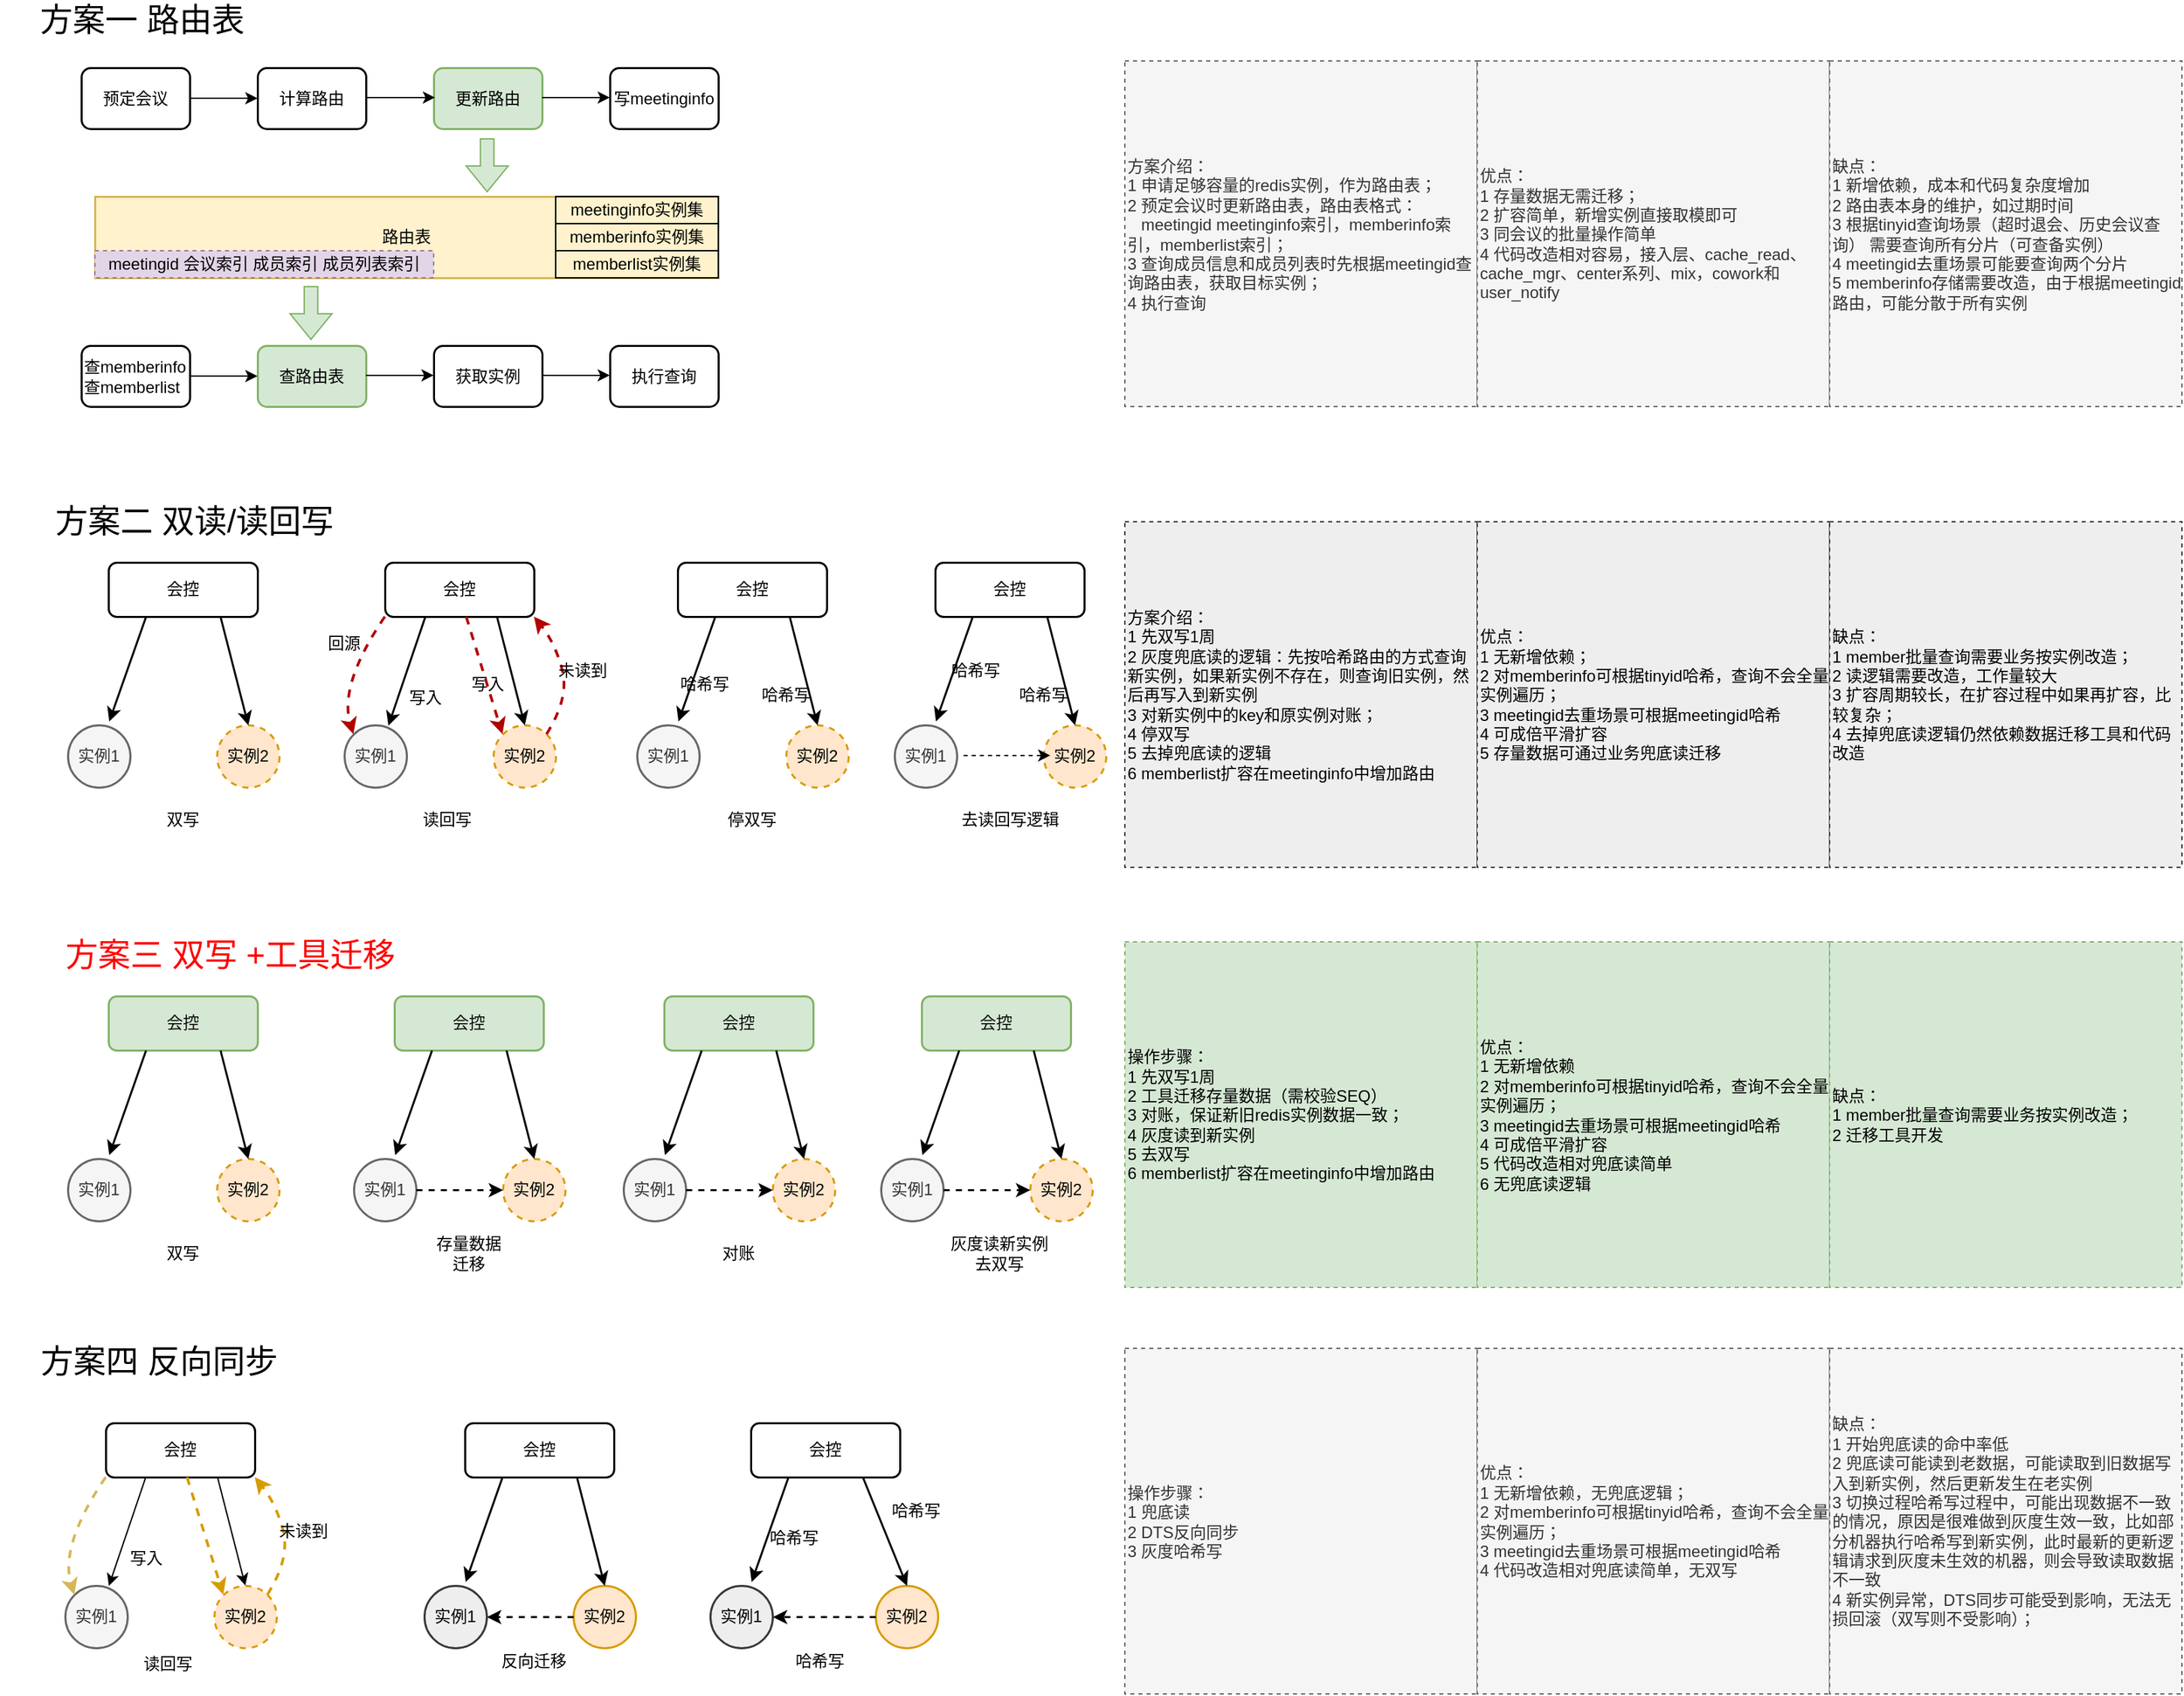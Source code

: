 <mxfile version="20.8.5" type="github">
  <diagram id="jsjYU_Txn0sp7lz1TC-h" name="第 1 页">
    <mxGraphModel dx="2901" dy="-45" grid="1" gridSize="10" guides="1" tooltips="1" connect="1" arrows="1" fold="1" page="1" pageScale="1" pageWidth="827" pageHeight="1169" math="0" shadow="0">
      <root>
        <mxCell id="0" />
        <mxCell id="1" parent="0" />
        <mxCell id="vXobIbghnCnA0R321q0s-129" value="" style="rounded=0;whiteSpace=wrap;html=1;fillColor=none;strokeColor=none;dashed=1;" vertex="1" parent="1">
          <mxGeometry x="-770" y="1265" width="120" height="60" as="geometry" />
        </mxCell>
        <mxCell id="vXobIbghnCnA0R321q0s-130" value="预定会议" style="rounded=1;whiteSpace=wrap;html=1;fillColor=none;strokeWidth=1.5;" vertex="1" parent="1">
          <mxGeometry x="-760" y="1265" width="80" height="45" as="geometry" />
        </mxCell>
        <mxCell id="vXobIbghnCnA0R321q0s-131" value="计算路由" style="rounded=1;whiteSpace=wrap;html=1;fillColor=none;strokeWidth=1.5;" vertex="1" parent="1">
          <mxGeometry x="-630" y="1265" width="80" height="45" as="geometry" />
        </mxCell>
        <mxCell id="vXobIbghnCnA0R321q0s-132" value="更新路由" style="rounded=1;whiteSpace=wrap;html=1;fillColor=#d5e8d4;strokeColor=#82b366;strokeWidth=1.5;" vertex="1" parent="1">
          <mxGeometry x="-500" y="1265" width="80" height="45" as="geometry" />
        </mxCell>
        <mxCell id="vXobIbghnCnA0R321q0s-133" value="写meetinginfo" style="rounded=1;whiteSpace=wrap;html=1;fillColor=none;strokeWidth=1.5;" vertex="1" parent="1">
          <mxGeometry x="-370" y="1265" width="80" height="45" as="geometry" />
        </mxCell>
        <mxCell id="vXobIbghnCnA0R321q0s-134" value="路由表" style="rounded=0;whiteSpace=wrap;html=1;fillColor=#fff2cc;strokeColor=#d6b656;strokeWidth=1.5;" vertex="1" parent="1">
          <mxGeometry x="-750" y="1360" width="460" height="60" as="geometry" />
        </mxCell>
        <mxCell id="vXobIbghnCnA0R321q0s-135" value="" style="shape=flexArrow;endArrow=classic;html=1;rounded=0;fillColor=#d5e8d4;strokeColor=#82b366;" edge="1" parent="1">
          <mxGeometry width="50" height="50" relative="1" as="geometry">
            <mxPoint x="-460.53" y="1317" as="sourcePoint" />
            <mxPoint x="-460.53" y="1357" as="targetPoint" />
          </mxGeometry>
        </mxCell>
        <mxCell id="vXobIbghnCnA0R321q0s-136" value="meetinginfo实例集" style="rounded=0;whiteSpace=wrap;html=1;fillColor=none;" vertex="1" parent="1">
          <mxGeometry x="-410" y="1360" width="120" height="20" as="geometry" />
        </mxCell>
        <mxCell id="vXobIbghnCnA0R321q0s-137" value="memberinfo实例集" style="rounded=0;whiteSpace=wrap;html=1;fillColor=none;" vertex="1" parent="1">
          <mxGeometry x="-410" y="1380" width="120" height="20" as="geometry" />
        </mxCell>
        <mxCell id="vXobIbghnCnA0R321q0s-138" value="memberlist实例集" style="rounded=0;whiteSpace=wrap;html=1;fillColor=none;" vertex="1" parent="1">
          <mxGeometry x="-410" y="1400" width="120" height="20" as="geometry" />
        </mxCell>
        <mxCell id="vXobIbghnCnA0R321q0s-139" value="查memberinfo查memberlist" style="rounded=1;whiteSpace=wrap;html=1;fillColor=none;align=left;strokeWidth=1.5;" vertex="1" parent="1">
          <mxGeometry x="-760" y="1470" width="80" height="45" as="geometry" />
        </mxCell>
        <mxCell id="vXobIbghnCnA0R321q0s-140" value="查路由表" style="rounded=1;whiteSpace=wrap;html=1;fillColor=#d5e8d4;strokeColor=#82b366;strokeWidth=1.5;" vertex="1" parent="1">
          <mxGeometry x="-630" y="1470" width="80" height="45" as="geometry" />
        </mxCell>
        <mxCell id="vXobIbghnCnA0R321q0s-141" value="" style="shape=flexArrow;endArrow=classic;html=1;rounded=0;fillColor=#d5e8d4;strokeColor=#82b366;" edge="1" parent="1">
          <mxGeometry width="50" height="50" relative="1" as="geometry">
            <mxPoint x="-590.53" y="1426" as="sourcePoint" />
            <mxPoint x="-590.53" y="1466" as="targetPoint" />
          </mxGeometry>
        </mxCell>
        <mxCell id="vXobIbghnCnA0R321q0s-142" value="meetingid 会议索引 成员索引 成员列表索引" style="rounded=0;whiteSpace=wrap;html=1;fillColor=#e1d5e7;strokeColor=#9673a6;dashed=1;" vertex="1" parent="1">
          <mxGeometry x="-750" y="1400" width="250" height="20" as="geometry" />
        </mxCell>
        <mxCell id="vXobIbghnCnA0R321q0s-143" value="" style="endArrow=classic;html=1;rounded=0;exitX=1;exitY=0.5;exitDx=0;exitDy=0;entryX=0;entryY=0.5;entryDx=0;entryDy=0;" edge="1" parent="1" source="vXobIbghnCnA0R321q0s-130" target="vXobIbghnCnA0R321q0s-131">
          <mxGeometry width="50" height="50" relative="1" as="geometry">
            <mxPoint x="-270" y="1540" as="sourcePoint" />
            <mxPoint x="-220" y="1490" as="targetPoint" />
          </mxGeometry>
        </mxCell>
        <mxCell id="vXobIbghnCnA0R321q0s-144" value="" style="endArrow=classic;html=1;rounded=0;exitX=1;exitY=0.5;exitDx=0;exitDy=0;entryX=0;entryY=0.5;entryDx=0;entryDy=0;" edge="1" parent="1">
          <mxGeometry width="50" height="50" relative="1" as="geometry">
            <mxPoint x="-549" y="1286.97" as="sourcePoint" />
            <mxPoint x="-499" y="1286.97" as="targetPoint" />
          </mxGeometry>
        </mxCell>
        <mxCell id="vXobIbghnCnA0R321q0s-145" value="" style="endArrow=classic;html=1;rounded=0;exitX=1;exitY=0.5;exitDx=0;exitDy=0;entryX=0;entryY=0.5;entryDx=0;entryDy=0;" edge="1" parent="1">
          <mxGeometry width="50" height="50" relative="1" as="geometry">
            <mxPoint x="-420" y="1286.97" as="sourcePoint" />
            <mxPoint x="-370" y="1286.97" as="targetPoint" />
          </mxGeometry>
        </mxCell>
        <mxCell id="vXobIbghnCnA0R321q0s-146" value="获取实例" style="rounded=1;whiteSpace=wrap;html=1;fillColor=none;strokeWidth=1.5;" vertex="1" parent="1">
          <mxGeometry x="-500" y="1470" width="80" height="45" as="geometry" />
        </mxCell>
        <mxCell id="vXobIbghnCnA0R321q0s-147" value="执行查询" style="rounded=1;whiteSpace=wrap;html=1;fillColor=none;strokeWidth=1.5;" vertex="1" parent="1">
          <mxGeometry x="-370" y="1470" width="80" height="45" as="geometry" />
        </mxCell>
        <mxCell id="vXobIbghnCnA0R321q0s-148" value="" style="endArrow=classic;html=1;rounded=0;exitX=1;exitY=0.5;exitDx=0;exitDy=0;entryX=0;entryY=0.5;entryDx=0;entryDy=0;" edge="1" parent="1" source="vXobIbghnCnA0R321q0s-139" target="vXobIbghnCnA0R321q0s-140">
          <mxGeometry width="50" height="50" relative="1" as="geometry">
            <mxPoint x="-270" y="1540" as="sourcePoint" />
            <mxPoint x="-220" y="1490" as="targetPoint" />
          </mxGeometry>
        </mxCell>
        <mxCell id="vXobIbghnCnA0R321q0s-149" value="" style="endArrow=classic;html=1;rounded=0;exitX=1;exitY=0.5;exitDx=0;exitDy=0;entryX=0;entryY=0.5;entryDx=0;entryDy=0;" edge="1" parent="1">
          <mxGeometry width="50" height="50" relative="1" as="geometry">
            <mxPoint x="-550" y="1491.97" as="sourcePoint" />
            <mxPoint x="-500" y="1491.97" as="targetPoint" />
          </mxGeometry>
        </mxCell>
        <mxCell id="vXobIbghnCnA0R321q0s-150" value="" style="endArrow=classic;html=1;rounded=0;exitX=1;exitY=0.5;exitDx=0;exitDy=0;entryX=0;entryY=0.5;entryDx=0;entryDy=0;" edge="1" parent="1">
          <mxGeometry width="50" height="50" relative="1" as="geometry">
            <mxPoint x="-420" y="1491.97" as="sourcePoint" />
            <mxPoint x="-370" y="1491.97" as="targetPoint" />
          </mxGeometry>
        </mxCell>
        <mxCell id="vXobIbghnCnA0R321q0s-151" value="会控" style="rounded=1;whiteSpace=wrap;html=1;strokeWidth=1.5;" vertex="1" parent="1">
          <mxGeometry x="-740" y="1630" width="110" height="40" as="geometry" />
        </mxCell>
        <mxCell id="vXobIbghnCnA0R321q0s-152" value="实例1" style="ellipse;whiteSpace=wrap;html=1;aspect=fixed;fillColor=#f5f5f5;fontColor=#333333;strokeColor=#666666;strokeWidth=1.5;" vertex="1" parent="1">
          <mxGeometry x="-770" y="1750" width="46" height="46" as="geometry" />
        </mxCell>
        <mxCell id="vXobIbghnCnA0R321q0s-153" value="实例2" style="ellipse;whiteSpace=wrap;html=1;aspect=fixed;fillColor=#ffe6cc;strokeColor=#d79b00;dashed=1;strokeWidth=1.5;" vertex="1" parent="1">
          <mxGeometry x="-660" y="1750" width="46" height="46" as="geometry" />
        </mxCell>
        <mxCell id="vXobIbghnCnA0R321q0s-154" value="" style="endArrow=classic;html=1;rounded=0;exitX=0.25;exitY=1;exitDx=0;exitDy=0;entryX=0.66;entryY=-0.062;entryDx=0;entryDy=0;entryPerimeter=0;strokeWidth=1.5;" edge="1" parent="1" source="vXobIbghnCnA0R321q0s-151" target="vXobIbghnCnA0R321q0s-152">
          <mxGeometry width="50" height="50" relative="1" as="geometry">
            <mxPoint x="-270" y="1630" as="sourcePoint" />
            <mxPoint x="-220" y="1580" as="targetPoint" />
          </mxGeometry>
        </mxCell>
        <mxCell id="vXobIbghnCnA0R321q0s-155" value="" style="endArrow=classic;html=1;rounded=0;exitX=0.75;exitY=1;exitDx=0;exitDy=0;entryX=0.5;entryY=0;entryDx=0;entryDy=0;strokeWidth=1.5;" edge="1" parent="1" source="vXobIbghnCnA0R321q0s-151" target="vXobIbghnCnA0R321q0s-153">
          <mxGeometry width="50" height="50" relative="1" as="geometry">
            <mxPoint x="-702.5" y="1680" as="sourcePoint" />
            <mxPoint x="-729.64" y="1757.148" as="targetPoint" />
          </mxGeometry>
        </mxCell>
        <mxCell id="vXobIbghnCnA0R321q0s-156" value="双写" style="rounded=0;whiteSpace=wrap;html=1;fillColor=none;strokeColor=none;" vertex="1" parent="1">
          <mxGeometry x="-715" y="1810" width="60" height="20" as="geometry" />
        </mxCell>
        <mxCell id="vXobIbghnCnA0R321q0s-157" value="会控" style="rounded=1;whiteSpace=wrap;html=1;fillColor=none;strokeWidth=1.5;" vertex="1" parent="1">
          <mxGeometry x="-536" y="1630" width="110" height="40" as="geometry" />
        </mxCell>
        <mxCell id="vXobIbghnCnA0R321q0s-158" value="实例1" style="ellipse;whiteSpace=wrap;html=1;aspect=fixed;fillColor=#f5f5f5;fontColor=#333333;strokeColor=#666666;strokeWidth=1.5;" vertex="1" parent="1">
          <mxGeometry x="-566" y="1750" width="46" height="46" as="geometry" />
        </mxCell>
        <mxCell id="vXobIbghnCnA0R321q0s-159" value="实例2" style="ellipse;whiteSpace=wrap;html=1;aspect=fixed;fillColor=#ffe6cc;strokeColor=#d79b00;dashed=1;strokeWidth=1.5;" vertex="1" parent="1">
          <mxGeometry x="-456" y="1750" width="46" height="46" as="geometry" />
        </mxCell>
        <mxCell id="vXobIbghnCnA0R321q0s-160" value="" style="endArrow=classic;html=1;rounded=0;exitX=0.75;exitY=1;exitDx=0;exitDy=0;entryX=0.5;entryY=0;entryDx=0;entryDy=0;strokeWidth=1.5;" edge="1" parent="1" source="vXobIbghnCnA0R321q0s-157" target="vXobIbghnCnA0R321q0s-159">
          <mxGeometry width="50" height="50" relative="1" as="geometry">
            <mxPoint x="-498.5" y="1680" as="sourcePoint" />
            <mxPoint x="-525.64" y="1757.148" as="targetPoint" />
          </mxGeometry>
        </mxCell>
        <mxCell id="vXobIbghnCnA0R321q0s-161" value="读回写" style="rounded=0;whiteSpace=wrap;html=1;fillColor=none;strokeColor=none;" vertex="1" parent="1">
          <mxGeometry x="-520" y="1810" width="60" height="20" as="geometry" />
        </mxCell>
        <mxCell id="vXobIbghnCnA0R321q0s-162" value="" style="curved=1;endArrow=classic;html=1;rounded=0;exitX=1;exitY=0;exitDx=0;exitDy=0;entryX=1;entryY=1;entryDx=0;entryDy=0;dashed=1;strokeWidth=2;fillColor=#e51400;strokeColor=#B20000;" edge="1" parent="1" source="vXobIbghnCnA0R321q0s-159" target="vXobIbghnCnA0R321q0s-157">
          <mxGeometry width="50" height="50" relative="1" as="geometry">
            <mxPoint x="-270" y="1630" as="sourcePoint" />
            <mxPoint x="-220" y="1580" as="targetPoint" />
            <Array as="points">
              <mxPoint x="-400" y="1730" />
              <mxPoint x="-410" y="1690" />
            </Array>
          </mxGeometry>
        </mxCell>
        <mxCell id="vXobIbghnCnA0R321q0s-163" value="" style="curved=1;endArrow=classic;html=1;rounded=0;dashed=1;exitX=0;exitY=1;exitDx=0;exitDy=0;entryX=0;entryY=0;entryDx=0;entryDy=0;strokeWidth=2;fillColor=#e51400;strokeColor=#B20000;" edge="1" parent="1" source="vXobIbghnCnA0R321q0s-157" target="vXobIbghnCnA0R321q0s-158">
          <mxGeometry width="50" height="50" relative="1" as="geometry">
            <mxPoint x="-270" y="1630" as="sourcePoint" />
            <mxPoint x="-220" y="1580" as="targetPoint" />
            <Array as="points">
              <mxPoint x="-570" y="1720" />
            </Array>
          </mxGeometry>
        </mxCell>
        <mxCell id="vXobIbghnCnA0R321q0s-164" value="未读到" style="rounded=0;whiteSpace=wrap;html=1;fillColor=none;strokeColor=none;" vertex="1" parent="1">
          <mxGeometry x="-420" y="1700" width="60" height="20" as="geometry" />
        </mxCell>
        <mxCell id="vXobIbghnCnA0R321q0s-165" value="回源" style="rounded=0;whiteSpace=wrap;html=1;fillColor=none;strokeColor=none;" vertex="1" parent="1">
          <mxGeometry x="-596" y="1680" width="60" height="20" as="geometry" />
        </mxCell>
        <mxCell id="vXobIbghnCnA0R321q0s-166" value="写入" style="rounded=0;whiteSpace=wrap;html=1;fillColor=none;strokeColor=none;" vertex="1" parent="1">
          <mxGeometry x="-490" y="1710" width="60" height="20" as="geometry" />
        </mxCell>
        <mxCell id="vXobIbghnCnA0R321q0s-167" value="&lt;font color=&quot;#0d0d0d&quot;&gt;会控&lt;/font&gt;" style="rounded=1;whiteSpace=wrap;html=1;fillColor=#d5e8d4;strokeColor=#82b366;strokeWidth=1.5;" vertex="1" parent="1">
          <mxGeometry x="-740" y="1950" width="110" height="40" as="geometry" />
        </mxCell>
        <mxCell id="vXobIbghnCnA0R321q0s-168" value="实例1" style="ellipse;whiteSpace=wrap;html=1;aspect=fixed;fillColor=#f5f5f5;fontColor=#333333;strokeColor=#666666;strokeWidth=1.5;" vertex="1" parent="1">
          <mxGeometry x="-770" y="2070" width="46" height="46" as="geometry" />
        </mxCell>
        <mxCell id="vXobIbghnCnA0R321q0s-169" value="实例2" style="ellipse;whiteSpace=wrap;html=1;aspect=fixed;fillColor=#ffe6cc;strokeColor=#d79b00;dashed=1;strokeWidth=1.5;" vertex="1" parent="1">
          <mxGeometry x="-660" y="2070" width="46" height="46" as="geometry" />
        </mxCell>
        <mxCell id="vXobIbghnCnA0R321q0s-170" value="" style="endArrow=classic;html=1;rounded=0;exitX=0.25;exitY=1;exitDx=0;exitDy=0;entryX=0.66;entryY=-0.062;entryDx=0;entryDy=0;entryPerimeter=0;strokeWidth=1.5;" edge="1" parent="1" source="vXobIbghnCnA0R321q0s-167" target="vXobIbghnCnA0R321q0s-168">
          <mxGeometry width="50" height="50" relative="1" as="geometry">
            <mxPoint x="-270" y="1950" as="sourcePoint" />
            <mxPoint x="-220" y="1900" as="targetPoint" />
          </mxGeometry>
        </mxCell>
        <mxCell id="vXobIbghnCnA0R321q0s-171" value="" style="endArrow=classic;html=1;rounded=0;exitX=0.75;exitY=1;exitDx=0;exitDy=0;entryX=0.5;entryY=0;entryDx=0;entryDy=0;strokeWidth=1.5;" edge="1" parent="1" source="vXobIbghnCnA0R321q0s-167" target="vXobIbghnCnA0R321q0s-169">
          <mxGeometry width="50" height="50" relative="1" as="geometry">
            <mxPoint x="-702.5" y="2000" as="sourcePoint" />
            <mxPoint x="-729.64" y="2077.148" as="targetPoint" />
          </mxGeometry>
        </mxCell>
        <mxCell id="vXobIbghnCnA0R321q0s-172" value="双写" style="rounded=0;whiteSpace=wrap;html=1;fillColor=none;strokeColor=none;" vertex="1" parent="1">
          <mxGeometry x="-715" y="2130" width="60" height="20" as="geometry" />
        </mxCell>
        <mxCell id="vXobIbghnCnA0R321q0s-173" value="&lt;font color=&quot;#0d0d0d&quot;&gt;会控&lt;/font&gt;" style="rounded=1;whiteSpace=wrap;html=1;fillColor=#d5e8d4;strokeColor=#82b366;strokeWidth=1.5;" vertex="1" parent="1">
          <mxGeometry x="-529" y="1950" width="110" height="40" as="geometry" />
        </mxCell>
        <mxCell id="vXobIbghnCnA0R321q0s-174" value="实例1" style="ellipse;whiteSpace=wrap;html=1;aspect=fixed;fillColor=#f5f5f5;fontColor=#333333;strokeColor=#666666;strokeWidth=1.5;" vertex="1" parent="1">
          <mxGeometry x="-559" y="2070" width="46" height="46" as="geometry" />
        </mxCell>
        <mxCell id="vXobIbghnCnA0R321q0s-175" value="实例2" style="ellipse;whiteSpace=wrap;html=1;aspect=fixed;fillColor=#ffe6cc;strokeColor=#d79b00;dashed=1;strokeWidth=1.5;" vertex="1" parent="1">
          <mxGeometry x="-449" y="2070" width="46" height="46" as="geometry" />
        </mxCell>
        <mxCell id="vXobIbghnCnA0R321q0s-176" value="" style="endArrow=classic;html=1;rounded=0;exitX=0.25;exitY=1;exitDx=0;exitDy=0;entryX=0.66;entryY=-0.062;entryDx=0;entryDy=0;entryPerimeter=0;strokeWidth=1.5;" edge="1" parent="1" source="vXobIbghnCnA0R321q0s-173" target="vXobIbghnCnA0R321q0s-174">
          <mxGeometry width="50" height="50" relative="1" as="geometry">
            <mxPoint x="-59" y="1950" as="sourcePoint" />
            <mxPoint x="-9" y="1900" as="targetPoint" />
          </mxGeometry>
        </mxCell>
        <mxCell id="vXobIbghnCnA0R321q0s-177" value="" style="endArrow=classic;html=1;rounded=0;exitX=0.75;exitY=1;exitDx=0;exitDy=0;entryX=0.5;entryY=0;entryDx=0;entryDy=0;strokeWidth=1.5;" edge="1" parent="1" source="vXobIbghnCnA0R321q0s-173" target="vXobIbghnCnA0R321q0s-175">
          <mxGeometry width="50" height="50" relative="1" as="geometry">
            <mxPoint x="-491.5" y="2000" as="sourcePoint" />
            <mxPoint x="-518.64" y="2077.148" as="targetPoint" />
          </mxGeometry>
        </mxCell>
        <mxCell id="vXobIbghnCnA0R321q0s-178" value="存量数据迁移" style="rounded=0;whiteSpace=wrap;html=1;fillColor=none;strokeColor=none;" vertex="1" parent="1">
          <mxGeometry x="-504" y="2130" width="60" height="20" as="geometry" />
        </mxCell>
        <mxCell id="vXobIbghnCnA0R321q0s-179" value="" style="endArrow=classic;html=1;rounded=0;dashed=1;exitX=1;exitY=0.5;exitDx=0;exitDy=0;entryX=0;entryY=0.5;entryDx=0;entryDy=0;strokeWidth=1.5;" edge="1" parent="1" source="vXobIbghnCnA0R321q0s-174" target="vXobIbghnCnA0R321q0s-175">
          <mxGeometry width="50" height="50" relative="1" as="geometry">
            <mxPoint x="-270" y="1910" as="sourcePoint" />
            <mxPoint x="-220" y="1860" as="targetPoint" />
          </mxGeometry>
        </mxCell>
        <mxCell id="vXobIbghnCnA0R321q0s-180" value="会控" style="rounded=1;whiteSpace=wrap;html=1;fillColor=none;strokeWidth=1.5;" vertex="1" parent="1">
          <mxGeometry x="-320" y="1630" width="110" height="40" as="geometry" />
        </mxCell>
        <mxCell id="vXobIbghnCnA0R321q0s-181" value="实例1" style="ellipse;whiteSpace=wrap;html=1;aspect=fixed;fillColor=#f5f5f5;fontColor=#333333;strokeColor=#666666;strokeWidth=1.5;" vertex="1" parent="1">
          <mxGeometry x="-350" y="1750" width="46" height="46" as="geometry" />
        </mxCell>
        <mxCell id="vXobIbghnCnA0R321q0s-182" value="实例2" style="ellipse;whiteSpace=wrap;html=1;aspect=fixed;fillColor=#ffe6cc;strokeColor=#d79b00;dashed=1;strokeWidth=1.5;" vertex="1" parent="1">
          <mxGeometry x="-240" y="1750" width="46" height="46" as="geometry" />
        </mxCell>
        <mxCell id="vXobIbghnCnA0R321q0s-183" value="" style="endArrow=classic;html=1;rounded=0;exitX=0.25;exitY=1;exitDx=0;exitDy=0;entryX=0.66;entryY=-0.062;entryDx=0;entryDy=0;entryPerimeter=0;strokeWidth=1.5;" edge="1" parent="1" source="vXobIbghnCnA0R321q0s-180" target="vXobIbghnCnA0R321q0s-181">
          <mxGeometry width="50" height="50" relative="1" as="geometry">
            <mxPoint x="150" y="1630" as="sourcePoint" />
            <mxPoint x="200" y="1580" as="targetPoint" />
          </mxGeometry>
        </mxCell>
        <mxCell id="vXobIbghnCnA0R321q0s-184" value="" style="endArrow=classic;html=1;rounded=0;exitX=0.75;exitY=1;exitDx=0;exitDy=0;entryX=0.5;entryY=0;entryDx=0;entryDy=0;strokeWidth=1.5;" edge="1" parent="1" source="vXobIbghnCnA0R321q0s-180" target="vXobIbghnCnA0R321q0s-182">
          <mxGeometry width="50" height="50" relative="1" as="geometry">
            <mxPoint x="-282.5" y="1680" as="sourcePoint" />
            <mxPoint x="-309.64" y="1757.148" as="targetPoint" />
          </mxGeometry>
        </mxCell>
        <mxCell id="vXobIbghnCnA0R321q0s-185" value="停双写" style="rounded=0;whiteSpace=wrap;html=1;fillColor=none;strokeColor=none;" vertex="1" parent="1">
          <mxGeometry x="-295" y="1810" width="60" height="20" as="geometry" />
        </mxCell>
        <mxCell id="vXobIbghnCnA0R321q0s-186" value="&lt;font color=&quot;#0d0d0d&quot;&gt;会控&lt;/font&gt;" style="rounded=1;whiteSpace=wrap;html=1;fillColor=#d5e8d4;strokeColor=#82b366;strokeWidth=1.5;" vertex="1" parent="1">
          <mxGeometry x="-330" y="1950" width="110" height="40" as="geometry" />
        </mxCell>
        <mxCell id="vXobIbghnCnA0R321q0s-187" value="实例1" style="ellipse;whiteSpace=wrap;html=1;aspect=fixed;fillColor=#f5f5f5;fontColor=#333333;strokeColor=#666666;strokeWidth=1.5;" vertex="1" parent="1">
          <mxGeometry x="-360" y="2070" width="46" height="46" as="geometry" />
        </mxCell>
        <mxCell id="vXobIbghnCnA0R321q0s-188" value="实例2" style="ellipse;whiteSpace=wrap;html=1;aspect=fixed;fillColor=#ffe6cc;strokeColor=#d79b00;dashed=1;strokeWidth=1.5;" vertex="1" parent="1">
          <mxGeometry x="-250" y="2070" width="46" height="46" as="geometry" />
        </mxCell>
        <mxCell id="vXobIbghnCnA0R321q0s-189" value="" style="endArrow=classic;html=1;rounded=0;exitX=0.25;exitY=1;exitDx=0;exitDy=0;entryX=0.66;entryY=-0.062;entryDx=0;entryDy=0;entryPerimeter=0;strokeWidth=1.5;" edge="1" parent="1" source="vXobIbghnCnA0R321q0s-186" target="vXobIbghnCnA0R321q0s-187">
          <mxGeometry width="50" height="50" relative="1" as="geometry">
            <mxPoint x="140" y="1950" as="sourcePoint" />
            <mxPoint x="190" y="1900" as="targetPoint" />
          </mxGeometry>
        </mxCell>
        <mxCell id="vXobIbghnCnA0R321q0s-190" value="" style="endArrow=classic;html=1;rounded=0;exitX=0.75;exitY=1;exitDx=0;exitDy=0;entryX=0.5;entryY=0;entryDx=0;entryDy=0;strokeWidth=1.5;" edge="1" parent="1" source="vXobIbghnCnA0R321q0s-186" target="vXobIbghnCnA0R321q0s-188">
          <mxGeometry width="50" height="50" relative="1" as="geometry">
            <mxPoint x="-292.5" y="2000" as="sourcePoint" />
            <mxPoint x="-319.64" y="2077.148" as="targetPoint" />
          </mxGeometry>
        </mxCell>
        <mxCell id="vXobIbghnCnA0R321q0s-191" value="对账" style="rounded=0;whiteSpace=wrap;html=1;fillColor=none;strokeColor=none;" vertex="1" parent="1">
          <mxGeometry x="-305" y="2130" width="60" height="20" as="geometry" />
        </mxCell>
        <mxCell id="vXobIbghnCnA0R321q0s-192" value="" style="endArrow=classic;html=1;rounded=0;dashed=1;exitX=1;exitY=0.5;exitDx=0;exitDy=0;entryX=0;entryY=0.5;entryDx=0;entryDy=0;strokeWidth=1.5;" edge="1" parent="1" source="vXobIbghnCnA0R321q0s-187" target="vXobIbghnCnA0R321q0s-188">
          <mxGeometry width="50" height="50" relative="1" as="geometry">
            <mxPoint x="-71" y="1910" as="sourcePoint" />
            <mxPoint x="-21" y="1860" as="targetPoint" />
          </mxGeometry>
        </mxCell>
        <mxCell id="vXobIbghnCnA0R321q0s-193" value="会控" style="rounded=1;whiteSpace=wrap;html=1;fillColor=none;strokeWidth=1.5;" vertex="1" parent="1">
          <mxGeometry x="-130" y="1630" width="110" height="40" as="geometry" />
        </mxCell>
        <mxCell id="vXobIbghnCnA0R321q0s-194" value="实例1" style="ellipse;whiteSpace=wrap;html=1;aspect=fixed;fillColor=#f5f5f5;fontColor=#333333;strokeColor=#666666;strokeWidth=1.5;" vertex="1" parent="1">
          <mxGeometry x="-160" y="1750" width="46" height="46" as="geometry" />
        </mxCell>
        <mxCell id="vXobIbghnCnA0R321q0s-195" value="实例2" style="ellipse;whiteSpace=wrap;html=1;aspect=fixed;fillColor=#ffe6cc;strokeColor=#d79b00;dashed=1;strokeWidth=1.5;" vertex="1" parent="1">
          <mxGeometry x="-50" y="1750" width="46" height="46" as="geometry" />
        </mxCell>
        <mxCell id="vXobIbghnCnA0R321q0s-196" value="" style="endArrow=classic;html=1;rounded=0;exitX=0.25;exitY=1;exitDx=0;exitDy=0;entryX=0.66;entryY=-0.062;entryDx=0;entryDy=0;entryPerimeter=0;strokeWidth=1.5;" edge="1" parent="1" source="vXobIbghnCnA0R321q0s-193" target="vXobIbghnCnA0R321q0s-194">
          <mxGeometry width="50" height="50" relative="1" as="geometry">
            <mxPoint x="340" y="1630" as="sourcePoint" />
            <mxPoint x="390" y="1580" as="targetPoint" />
          </mxGeometry>
        </mxCell>
        <mxCell id="vXobIbghnCnA0R321q0s-197" value="" style="endArrow=classic;html=1;rounded=0;exitX=0.75;exitY=1;exitDx=0;exitDy=0;entryX=0.5;entryY=0;entryDx=0;entryDy=0;strokeWidth=1.5;" edge="1" parent="1" source="vXobIbghnCnA0R321q0s-193" target="vXobIbghnCnA0R321q0s-195">
          <mxGeometry width="50" height="50" relative="1" as="geometry">
            <mxPoint x="-92.5" y="1680" as="sourcePoint" />
            <mxPoint x="-119.64" y="1757.148" as="targetPoint" />
          </mxGeometry>
        </mxCell>
        <mxCell id="vXobIbghnCnA0R321q0s-198" value="去读回写逻辑" style="rounded=0;whiteSpace=wrap;html=1;fillColor=none;strokeColor=none;" vertex="1" parent="1">
          <mxGeometry x="-112.5" y="1810" width="75" height="20" as="geometry" />
        </mxCell>
        <mxCell id="vXobIbghnCnA0R321q0s-199" value="" style="endArrow=classic;html=1;rounded=0;dashed=1;exitX=1;exitY=0.5;exitDx=0;exitDy=0;entryX=0;entryY=0.5;entryDx=0;entryDy=0;" edge="1" parent="1">
          <mxGeometry width="50" height="50" relative="1" as="geometry">
            <mxPoint x="-109.0" y="1772.47" as="sourcePoint" />
            <mxPoint x="-45.0" y="1772.47" as="targetPoint" />
          </mxGeometry>
        </mxCell>
        <mxCell id="vXobIbghnCnA0R321q0s-200" value="&lt;font color=&quot;#0d0d0d&quot;&gt;会控&lt;/font&gt;" style="rounded=1;whiteSpace=wrap;html=1;fillColor=#d5e8d4;strokeColor=#82b366;strokeWidth=1.5;" vertex="1" parent="1">
          <mxGeometry x="-140" y="1950" width="110" height="40" as="geometry" />
        </mxCell>
        <mxCell id="vXobIbghnCnA0R321q0s-201" value="实例1" style="ellipse;whiteSpace=wrap;html=1;aspect=fixed;fillColor=#f5f5f5;fontColor=#333333;strokeColor=#666666;strokeWidth=1.5;" vertex="1" parent="1">
          <mxGeometry x="-170" y="2070" width="46" height="46" as="geometry" />
        </mxCell>
        <mxCell id="vXobIbghnCnA0R321q0s-202" value="实例2" style="ellipse;whiteSpace=wrap;html=1;aspect=fixed;fillColor=#ffe6cc;strokeColor=#d79b00;dashed=1;strokeWidth=1.5;" vertex="1" parent="1">
          <mxGeometry x="-60" y="2070" width="46" height="46" as="geometry" />
        </mxCell>
        <mxCell id="vXobIbghnCnA0R321q0s-203" value="" style="endArrow=classic;html=1;rounded=0;exitX=0.25;exitY=1;exitDx=0;exitDy=0;entryX=0.66;entryY=-0.062;entryDx=0;entryDy=0;entryPerimeter=0;strokeWidth=1.5;" edge="1" parent="1" source="vXobIbghnCnA0R321q0s-200" target="vXobIbghnCnA0R321q0s-201">
          <mxGeometry width="50" height="50" relative="1" as="geometry">
            <mxPoint x="330" y="1950" as="sourcePoint" />
            <mxPoint x="380" y="1900" as="targetPoint" />
          </mxGeometry>
        </mxCell>
        <mxCell id="vXobIbghnCnA0R321q0s-204" value="" style="endArrow=classic;html=1;rounded=0;exitX=0.75;exitY=1;exitDx=0;exitDy=0;entryX=0.5;entryY=0;entryDx=0;entryDy=0;strokeWidth=1.5;" edge="1" parent="1" source="vXobIbghnCnA0R321q0s-200" target="vXobIbghnCnA0R321q0s-202">
          <mxGeometry width="50" height="50" relative="1" as="geometry">
            <mxPoint x="-102.5" y="2000" as="sourcePoint" />
            <mxPoint x="-129.64" y="2077.148" as="targetPoint" />
          </mxGeometry>
        </mxCell>
        <mxCell id="vXobIbghnCnA0R321q0s-205" value="灰度读新实例&lt;br&gt;去双写" style="rounded=0;whiteSpace=wrap;html=1;fillColor=none;strokeColor=none;" vertex="1" parent="1">
          <mxGeometry x="-130" y="2130" width="95" height="20" as="geometry" />
        </mxCell>
        <mxCell id="vXobIbghnCnA0R321q0s-206" value="" style="endArrow=classic;html=1;rounded=0;dashed=1;exitX=1;exitY=0.5;exitDx=0;exitDy=0;entryX=0;entryY=0.5;entryDx=0;entryDy=0;strokeWidth=1.5;" edge="1" parent="1" source="vXobIbghnCnA0R321q0s-201" target="vXobIbghnCnA0R321q0s-202">
          <mxGeometry width="50" height="50" relative="1" as="geometry">
            <mxPoint x="119" y="1910" as="sourcePoint" />
            <mxPoint x="169" y="1860" as="targetPoint" />
          </mxGeometry>
        </mxCell>
        <mxCell id="vXobIbghnCnA0R321q0s-207" value="会控" style="rounded=1;whiteSpace=wrap;html=1;fillColor=none;strokeWidth=1.5;" vertex="1" parent="1">
          <mxGeometry x="-477" y="2265" width="110" height="40" as="geometry" />
        </mxCell>
        <mxCell id="vXobIbghnCnA0R321q0s-208" value="实例1" style="ellipse;whiteSpace=wrap;html=1;aspect=fixed;fillColor=#eeeeee;strokeColor=#36393d;strokeWidth=1.5;" vertex="1" parent="1">
          <mxGeometry x="-507" y="2385" width="46" height="46" as="geometry" />
        </mxCell>
        <mxCell id="vXobIbghnCnA0R321q0s-209" value="实例2" style="ellipse;whiteSpace=wrap;html=1;aspect=fixed;fillColor=#ffe6cc;strokeColor=#d79b00;strokeWidth=1.5;" vertex="1" parent="1">
          <mxGeometry x="-397" y="2385" width="46" height="46" as="geometry" />
        </mxCell>
        <mxCell id="vXobIbghnCnA0R321q0s-210" value="" style="endArrow=classic;html=1;rounded=0;exitX=0.25;exitY=1;exitDx=0;exitDy=0;entryX=0.66;entryY=-0.062;entryDx=0;entryDy=0;entryPerimeter=0;strokeWidth=1.5;" edge="1" parent="1" source="vXobIbghnCnA0R321q0s-207" target="vXobIbghnCnA0R321q0s-208">
          <mxGeometry width="50" height="50" relative="1" as="geometry">
            <mxPoint x="-7" y="2265" as="sourcePoint" />
            <mxPoint x="43" y="2215" as="targetPoint" />
          </mxGeometry>
        </mxCell>
        <mxCell id="vXobIbghnCnA0R321q0s-211" value="" style="endArrow=classic;html=1;rounded=0;exitX=0.75;exitY=1;exitDx=0;exitDy=0;entryX=0.5;entryY=0;entryDx=0;entryDy=0;strokeWidth=1.5;" edge="1" parent="1" source="vXobIbghnCnA0R321q0s-207" target="vXobIbghnCnA0R321q0s-209">
          <mxGeometry width="50" height="50" relative="1" as="geometry">
            <mxPoint x="-439.5" y="2315" as="sourcePoint" />
            <mxPoint x="-466.64" y="2392.148" as="targetPoint" />
          </mxGeometry>
        </mxCell>
        <mxCell id="vXobIbghnCnA0R321q0s-212" value="反向迁移" style="rounded=0;whiteSpace=wrap;html=1;fillColor=none;strokeColor=none;" vertex="1" parent="1">
          <mxGeometry x="-456" y="2431" width="60" height="20" as="geometry" />
        </mxCell>
        <mxCell id="vXobIbghnCnA0R321q0s-213" value="" style="endArrow=classic;html=1;rounded=0;dashed=1;entryX=1;entryY=0.5;entryDx=0;entryDy=0;exitX=0;exitY=0.5;exitDx=0;exitDy=0;strokeWidth=1.5;" edge="1" parent="1" source="vXobIbghnCnA0R321q0s-209" target="vXobIbghnCnA0R321q0s-208">
          <mxGeometry width="50" height="50" relative="1" as="geometry">
            <mxPoint x="-407" y="2408" as="sourcePoint" />
            <mxPoint x="-176.0" y="2118" as="targetPoint" />
          </mxGeometry>
        </mxCell>
        <mxCell id="vXobIbghnCnA0R321q0s-214" value="会控" style="rounded=1;whiteSpace=wrap;html=1;fillColor=none;strokeWidth=1.5;" vertex="1" parent="1">
          <mxGeometry x="-266" y="2265" width="110" height="40" as="geometry" />
        </mxCell>
        <mxCell id="vXobIbghnCnA0R321q0s-215" value="实例1" style="ellipse;whiteSpace=wrap;html=1;aspect=fixed;fillColor=#eeeeee;strokeColor=#36393d;strokeWidth=1.5;" vertex="1" parent="1">
          <mxGeometry x="-296" y="2385" width="46" height="46" as="geometry" />
        </mxCell>
        <mxCell id="vXobIbghnCnA0R321q0s-216" value="实例2" style="ellipse;whiteSpace=wrap;html=1;aspect=fixed;fillColor=#ffe6cc;strokeColor=#d79b00;strokeWidth=1.5;" vertex="1" parent="1">
          <mxGeometry x="-174" y="2385" width="46" height="46" as="geometry" />
        </mxCell>
        <mxCell id="vXobIbghnCnA0R321q0s-217" value="" style="endArrow=classic;html=1;rounded=0;exitX=0.25;exitY=1;exitDx=0;exitDy=0;entryX=0.66;entryY=-0.062;entryDx=0;entryDy=0;entryPerimeter=0;strokeWidth=1.5;" edge="1" parent="1" source="vXobIbghnCnA0R321q0s-214" target="vXobIbghnCnA0R321q0s-215">
          <mxGeometry width="50" height="50" relative="1" as="geometry">
            <mxPoint x="204" y="2265" as="sourcePoint" />
            <mxPoint x="254" y="2215" as="targetPoint" />
          </mxGeometry>
        </mxCell>
        <mxCell id="vXobIbghnCnA0R321q0s-218" value="" style="endArrow=classic;html=1;rounded=0;exitX=0.75;exitY=1;exitDx=0;exitDy=0;entryX=0.5;entryY=0;entryDx=0;entryDy=0;strokeWidth=1.5;" edge="1" parent="1" source="vXobIbghnCnA0R321q0s-214" target="vXobIbghnCnA0R321q0s-216">
          <mxGeometry width="50" height="50" relative="1" as="geometry">
            <mxPoint x="-228.5" y="2315" as="sourcePoint" />
            <mxPoint x="-255.64" y="2392.148" as="targetPoint" />
          </mxGeometry>
        </mxCell>
        <mxCell id="vXobIbghnCnA0R321q0s-219" value="哈希写" style="rounded=0;whiteSpace=wrap;html=1;fillColor=none;strokeColor=none;" vertex="1" parent="1">
          <mxGeometry x="-245" y="2431" width="60" height="20" as="geometry" />
        </mxCell>
        <mxCell id="vXobIbghnCnA0R321q0s-220" value="" style="endArrow=classic;html=1;rounded=0;dashed=1;entryX=1;entryY=0.5;entryDx=0;entryDy=0;exitX=0;exitY=0.5;exitDx=0;exitDy=0;strokeWidth=1.5;" edge="1" parent="1" source="vXobIbghnCnA0R321q0s-216" target="vXobIbghnCnA0R321q0s-215">
          <mxGeometry width="50" height="50" relative="1" as="geometry">
            <mxPoint x="-196" y="2408" as="sourcePoint" />
            <mxPoint x="35.0" y="2118" as="targetPoint" />
          </mxGeometry>
        </mxCell>
        <mxCell id="vXobIbghnCnA0R321q0s-221" value="方案介绍：&lt;br&gt;1 申请足够容量的redis实例，作为路由表；&lt;br&gt;2 预定会议时更新路由表，路由表格式：&lt;br&gt;&amp;nbsp; &amp;nbsp;meetingid meetinginfo索引，memberinfo索引，memberlist索引；&lt;br&gt;3 查询成员信息和成员列表时先根据meetingid查询路由表，获取目标实例；&lt;br&gt;4 执行查询" style="rounded=0;whiteSpace=wrap;html=1;fillColor=#f5f5f5;dashed=1;align=left;fontColor=#333333;strokeColor=#666666;" vertex="1" parent="1">
          <mxGeometry x="10" y="1260" width="260" height="255" as="geometry" />
        </mxCell>
        <mxCell id="vXobIbghnCnA0R321q0s-222" value="优点：&lt;br&gt;1 存量数据无需迁移；&lt;br&gt;2 扩容简单，新增实例直接取模即可&lt;br&gt;3 同会议的批量操作简单&lt;br&gt;4 代码改造相对容易，接入层、cache_read、cache_mgr、center系列、mix，cowork和user_notify" style="rounded=0;whiteSpace=wrap;html=1;fillColor=#f5f5f5;dashed=1;align=left;fontColor=#333333;strokeColor=#666666;" vertex="1" parent="1">
          <mxGeometry x="270" y="1260" width="260" height="255" as="geometry" />
        </mxCell>
        <mxCell id="vXobIbghnCnA0R321q0s-223" value="缺点：&lt;br&gt;1 新增依赖，成本和代码复杂度增加&lt;br&gt;2 路由表本身的维护，如过期时间&lt;br&gt;3 根据tinyid查询场景（超时退会、历史会议查询） 需要查询所有分片（可查备实例）&lt;br&gt;4 meetingid去重场景可能要查询两个分片&lt;br&gt;5 memberinfo存储需要改造，由于根据meetingid路由，可能分散于所有实例" style="rounded=0;whiteSpace=wrap;html=1;fillColor=#f5f5f5;dashed=1;align=left;fontColor=#333333;strokeColor=#666666;" vertex="1" parent="1">
          <mxGeometry x="530" y="1260" width="260" height="255" as="geometry" />
        </mxCell>
        <mxCell id="vXobIbghnCnA0R321q0s-224" value="方案介绍：&lt;br&gt;1 先双写1周&lt;br&gt;2 灰度兜底读的逻辑：先按哈希路由的方式查询新实例，如果新实例不存在，则查询旧实例，然后再写入到新实例&lt;br&gt;3 对新实例中的key和原实例对账；&lt;br&gt;4 停双写&lt;br&gt;5 去掉兜底读的逻辑&lt;br&gt;6 memberlist扩容在meetinginfo中增加路由" style="rounded=0;whiteSpace=wrap;html=1;fillColor=#eeeeee;dashed=1;align=left;strokeColor=#36393d;" vertex="1" parent="1">
          <mxGeometry x="10" y="1600" width="260" height="255" as="geometry" />
        </mxCell>
        <mxCell id="vXobIbghnCnA0R321q0s-225" value="优点：&lt;br&gt;1 无新增依赖；&lt;br&gt;2 对memberinfo可根据tinyid哈希，查询不会全量实例遍历；&lt;br&gt;3 meetingid去重场景可根据meetingid哈希&lt;br&gt;4 可成倍平滑扩容&lt;br&gt;5 存量数据可通过业务兜底读迁移" style="rounded=0;whiteSpace=wrap;html=1;fillColor=#eeeeee;dashed=1;align=left;strokeColor=#36393d;" vertex="1" parent="1">
          <mxGeometry x="270" y="1600" width="260" height="255" as="geometry" />
        </mxCell>
        <mxCell id="vXobIbghnCnA0R321q0s-226" value="缺点：&lt;br&gt;1 member批量查询需要业务按实例改造；&lt;br&gt;2 读逻辑需要改造，工作量较大&lt;br&gt;3 扩容周期较长，在扩容过程中如果再扩容，比较复杂；&lt;br&gt;4 去掉兜底读逻辑仍然依赖数据迁移工具和代码改造" style="rounded=0;whiteSpace=wrap;html=1;fillColor=#eeeeee;dashed=1;align=left;strokeColor=#36393d;" vertex="1" parent="1">
          <mxGeometry x="530" y="1600" width="260" height="255" as="geometry" />
        </mxCell>
        <mxCell id="vXobIbghnCnA0R321q0s-227" value="操作步骤：&lt;br&gt;1 先双写1周&lt;br&gt;2 工具迁移存量数据（需校验SEQ）&lt;br&gt;3 对账，保证新旧redis实例数据一致；&lt;br&gt;4 灰度读到新实例&lt;br&gt;5 去双写&lt;br&gt;6 memberlist扩容在meetinginfo中增加路由" style="rounded=0;whiteSpace=wrap;html=1;fillColor=#d5e8d4;dashed=1;align=left;strokeColor=#82b366;" vertex="1" parent="1">
          <mxGeometry x="10" y="1910" width="260" height="255" as="geometry" />
        </mxCell>
        <mxCell id="vXobIbghnCnA0R321q0s-228" value="优点：&lt;br&gt;1 无新增依赖&lt;br&gt;2 对memberinfo可根据tinyid哈希，查询不会全量实例遍历；&lt;br&gt;3 meetingid去重场景可根据meetingid哈希&lt;br&gt;4 可成倍平滑扩容&lt;br&gt;5 代码改造相对兜底读简单&lt;br&gt;6 无兜底读逻辑" style="rounded=0;whiteSpace=wrap;html=1;fillColor=#d5e8d4;dashed=1;align=left;strokeColor=#82b366;" vertex="1" parent="1">
          <mxGeometry x="270" y="1910" width="260" height="255" as="geometry" />
        </mxCell>
        <mxCell id="vXobIbghnCnA0R321q0s-229" value="缺点：&lt;br&gt;1 member批量查询需要业务按实例改造；&lt;br&gt;2 迁移工具开发" style="rounded=0;whiteSpace=wrap;html=1;fillColor=#d5e8d4;dashed=1;align=left;strokeColor=#82b366;" vertex="1" parent="1">
          <mxGeometry x="530" y="1910" width="260" height="255" as="geometry" />
        </mxCell>
        <mxCell id="vXobIbghnCnA0R321q0s-230" value="操作步骤：&lt;br&gt;1 兜底读&lt;br&gt;2 DTS反向同步&lt;br&gt;3 灰度哈希写" style="rounded=0;whiteSpace=wrap;html=1;fillColor=#f5f5f5;dashed=1;align=left;fontColor=#333333;strokeColor=#666666;" vertex="1" parent="1">
          <mxGeometry x="10" y="2210" width="260" height="255" as="geometry" />
        </mxCell>
        <mxCell id="vXobIbghnCnA0R321q0s-231" value="优点：&lt;br&gt;1 无新增依赖，无兜底逻辑；&lt;br&gt;2 对memberinfo可根据tinyid哈希，查询不会全量实例遍历；&lt;br&gt;3 meetingid去重场景可根据meetingid哈希&lt;br&gt;4 代码改造相对兜底读简单，无双写" style="rounded=0;whiteSpace=wrap;html=1;fillColor=#f5f5f5;dashed=1;align=left;fontColor=#333333;strokeColor=#666666;" vertex="1" parent="1">
          <mxGeometry x="270" y="2210" width="260" height="255" as="geometry" />
        </mxCell>
        <mxCell id="vXobIbghnCnA0R321q0s-232" value="缺点：&lt;br&gt;1 开始兜底读的命中率低&lt;br&gt;2 兜底读可能读到老数据，可能读取到旧数据写入到新实例，然后更新发生在老实例&lt;br&gt;3 切换过程哈希写过程中，可能出现数据不一致的情况，原因是很难做到灰度生效一致，比如部分机器执行哈希写到新实例，此时最新的更新逻辑请求到灰度未生效的机器，则会导致读取数据不一致&lt;br&gt;4 新实例异常，DTS同步可能受到影响，无法无损回滚（双写则不受影响）；" style="rounded=0;whiteSpace=wrap;html=1;fillColor=#f5f5f5;dashed=1;align=left;fontColor=#333333;strokeColor=#666666;" vertex="1" parent="1">
          <mxGeometry x="530" y="2210" width="260" height="255" as="geometry" />
        </mxCell>
        <mxCell id="vXobIbghnCnA0R321q0s-233" value="&lt;font style=&quot;font-size: 24px;&quot;&gt;方案一 路由表&lt;/font&gt;" style="rounded=0;whiteSpace=wrap;html=1;fillColor=none;strokeColor=none;" vertex="1" parent="1">
          <mxGeometry x="-800" y="1220" width="170" height="20" as="geometry" />
        </mxCell>
        <mxCell id="vXobIbghnCnA0R321q0s-234" value="&lt;font style=&quot;font-size: 24px&quot;&gt;方案二 双读/读回写&lt;/font&gt;" style="rounded=0;whiteSpace=wrap;html=1;fillColor=none;strokeColor=none;" vertex="1" parent="1">
          <mxGeometry x="-794" y="1590" width="235" height="20" as="geometry" />
        </mxCell>
        <mxCell id="vXobIbghnCnA0R321q0s-235" value="&lt;font style=&quot;font-size: 24px&quot; color=&quot;#ff0000&quot;&gt;方案三 双写 +工具迁移&lt;/font&gt;" style="rounded=0;whiteSpace=wrap;html=1;fillColor=none;strokeColor=none;" vertex="1" parent="1">
          <mxGeometry x="-800" y="1910" width="300" height="20" as="geometry" />
        </mxCell>
        <mxCell id="vXobIbghnCnA0R321q0s-236" value="&lt;font style=&quot;font-size: 24px&quot;&gt;方案四 反向同步&lt;/font&gt;" style="rounded=0;whiteSpace=wrap;html=1;fillColor=none;strokeColor=none;" vertex="1" parent="1">
          <mxGeometry x="-820" y="2210" width="235" height="20" as="geometry" />
        </mxCell>
        <mxCell id="vXobIbghnCnA0R321q0s-237" value="" style="endArrow=classic;html=1;rounded=0;exitX=0.25;exitY=1;exitDx=0;exitDy=0;entryX=0.703;entryY=0.005;entryDx=0;entryDy=0;entryPerimeter=0;strokeWidth=1.5;" edge="1" parent="1" target="vXobIbghnCnA0R321q0s-158">
          <mxGeometry width="50" height="50" relative="1" as="geometry">
            <mxPoint x="-506.43" y="1670" as="sourcePoint" />
            <mxPoint x="-533.57" y="1747.148" as="targetPoint" />
          </mxGeometry>
        </mxCell>
        <mxCell id="vXobIbghnCnA0R321q0s-238" value="写入" style="rounded=0;whiteSpace=wrap;html=1;fillColor=none;strokeColor=none;" vertex="1" parent="1">
          <mxGeometry x="-536" y="1720" width="60" height="20" as="geometry" />
        </mxCell>
        <mxCell id="vXobIbghnCnA0R321q0s-239" value="" style="endArrow=classic;html=1;rounded=0;exitX=0.75;exitY=1;exitDx=0;exitDy=0;entryX=0;entryY=0;entryDx=0;entryDy=0;fillColor=#e51400;strokeColor=#B20000;strokeWidth=2;dashed=1;" edge="1" parent="1" target="vXobIbghnCnA0R321q0s-159">
          <mxGeometry width="50" height="50" relative="1" as="geometry">
            <mxPoint x="-476" y="1670" as="sourcePoint" />
            <mxPoint x="-455.5" y="1750" as="targetPoint" />
          </mxGeometry>
        </mxCell>
        <mxCell id="vXobIbghnCnA0R321q0s-240" value="哈希写" style="rounded=0;whiteSpace=wrap;html=1;fillColor=none;strokeColor=none;" vertex="1" parent="1">
          <mxGeometry x="-330" y="1710" width="60" height="20" as="geometry" />
        </mxCell>
        <mxCell id="vXobIbghnCnA0R321q0s-241" value="哈希写" style="rounded=0;whiteSpace=wrap;html=1;fillColor=none;strokeColor=none;" vertex="1" parent="1">
          <mxGeometry x="-270" y="1717.5" width="60" height="20" as="geometry" />
        </mxCell>
        <mxCell id="vXobIbghnCnA0R321q0s-242" value="哈希写" style="rounded=0;whiteSpace=wrap;html=1;fillColor=none;strokeColor=none;" vertex="1" parent="1">
          <mxGeometry x="-130" y="1700" width="60" height="20" as="geometry" />
        </mxCell>
        <mxCell id="vXobIbghnCnA0R321q0s-243" value="哈希写" style="rounded=0;whiteSpace=wrap;html=1;fillColor=none;strokeColor=none;" vertex="1" parent="1">
          <mxGeometry x="-80" y="1717.5" width="60" height="20" as="geometry" />
        </mxCell>
        <mxCell id="vXobIbghnCnA0R321q0s-244" value="会控" style="rounded=1;whiteSpace=wrap;html=1;fillColor=none;strokeWidth=1.5;" vertex="1" parent="1">
          <mxGeometry x="-742" y="2265" width="110" height="40" as="geometry" />
        </mxCell>
        <mxCell id="vXobIbghnCnA0R321q0s-245" value="实例1" style="ellipse;whiteSpace=wrap;html=1;aspect=fixed;fillColor=#f5f5f5;fontColor=#333333;strokeColor=#666666;strokeWidth=1.5;" vertex="1" parent="1">
          <mxGeometry x="-772" y="2385" width="46" height="46" as="geometry" />
        </mxCell>
        <mxCell id="vXobIbghnCnA0R321q0s-246" value="实例2" style="ellipse;whiteSpace=wrap;html=1;aspect=fixed;fillColor=#ffe6cc;strokeColor=#d79b00;dashed=1;strokeWidth=1.5;" vertex="1" parent="1">
          <mxGeometry x="-662" y="2385" width="46" height="46" as="geometry" />
        </mxCell>
        <mxCell id="vXobIbghnCnA0R321q0s-247" value="" style="endArrow=classic;html=1;rounded=0;exitX=0.75;exitY=1;exitDx=0;exitDy=0;entryX=0.5;entryY=0;entryDx=0;entryDy=0;" edge="1" parent="1" source="vXobIbghnCnA0R321q0s-244" target="vXobIbghnCnA0R321q0s-246">
          <mxGeometry width="50" height="50" relative="1" as="geometry">
            <mxPoint x="-704.5" y="2315" as="sourcePoint" />
            <mxPoint x="-731.64" y="2392.148" as="targetPoint" />
          </mxGeometry>
        </mxCell>
        <mxCell id="vXobIbghnCnA0R321q0s-248" value="读回写" style="rounded=0;whiteSpace=wrap;html=1;fillColor=none;strokeColor=none;" vertex="1" parent="1">
          <mxGeometry x="-726" y="2433" width="60" height="20" as="geometry" />
        </mxCell>
        <mxCell id="vXobIbghnCnA0R321q0s-249" value="" style="curved=1;endArrow=classic;html=1;rounded=0;exitX=1;exitY=0;exitDx=0;exitDy=0;entryX=1;entryY=1;entryDx=0;entryDy=0;dashed=1;strokeWidth=2;fillColor=#ffe6cc;strokeColor=#d79b00;" edge="1" parent="1" source="vXobIbghnCnA0R321q0s-246" target="vXobIbghnCnA0R321q0s-244">
          <mxGeometry width="50" height="50" relative="1" as="geometry">
            <mxPoint x="-476" y="2265" as="sourcePoint" />
            <mxPoint x="-426" y="2215" as="targetPoint" />
            <Array as="points">
              <mxPoint x="-606" y="2365" />
              <mxPoint x="-616" y="2325" />
            </Array>
          </mxGeometry>
        </mxCell>
        <mxCell id="vXobIbghnCnA0R321q0s-250" value="" style="curved=1;endArrow=classic;html=1;rounded=0;dashed=1;exitX=0;exitY=1;exitDx=0;exitDy=0;entryX=0;entryY=0;entryDx=0;entryDy=0;strokeWidth=2;fillColor=#fff2cc;strokeColor=#d6b656;" edge="1" parent="1" source="vXobIbghnCnA0R321q0s-244" target="vXobIbghnCnA0R321q0s-245">
          <mxGeometry width="50" height="50" relative="1" as="geometry">
            <mxPoint x="-476" y="2265" as="sourcePoint" />
            <mxPoint x="-426" y="2215" as="targetPoint" />
            <Array as="points">
              <mxPoint x="-776" y="2355" />
            </Array>
          </mxGeometry>
        </mxCell>
        <mxCell id="vXobIbghnCnA0R321q0s-251" value="未读到" style="rounded=0;whiteSpace=wrap;html=1;fillColor=none;strokeColor=none;" vertex="1" parent="1">
          <mxGeometry x="-626" y="2335" width="60" height="20" as="geometry" />
        </mxCell>
        <mxCell id="vXobIbghnCnA0R321q0s-252" value="" style="endArrow=classic;html=1;rounded=0;exitX=0.25;exitY=1;exitDx=0;exitDy=0;entryX=0.703;entryY=0.005;entryDx=0;entryDy=0;entryPerimeter=0;" edge="1" parent="1" target="vXobIbghnCnA0R321q0s-245">
          <mxGeometry width="50" height="50" relative="1" as="geometry">
            <mxPoint x="-712.43" y="2305" as="sourcePoint" />
            <mxPoint x="-739.57" y="2382.148" as="targetPoint" />
          </mxGeometry>
        </mxCell>
        <mxCell id="vXobIbghnCnA0R321q0s-253" value="写入" style="rounded=0;whiteSpace=wrap;html=1;fillColor=none;strokeColor=none;" vertex="1" parent="1">
          <mxGeometry x="-742" y="2355" width="60" height="20" as="geometry" />
        </mxCell>
        <mxCell id="vXobIbghnCnA0R321q0s-254" value="" style="endArrow=classic;html=1;rounded=0;exitX=0.75;exitY=1;exitDx=0;exitDy=0;entryX=0;entryY=0;entryDx=0;entryDy=0;fillColor=#ffe6cc;strokeColor=#d79b00;strokeWidth=2;dashed=1;" edge="1" parent="1" target="vXobIbghnCnA0R321q0s-246">
          <mxGeometry width="50" height="50" relative="1" as="geometry">
            <mxPoint x="-682" y="2305" as="sourcePoint" />
            <mxPoint x="-661.5" y="2385" as="targetPoint" />
          </mxGeometry>
        </mxCell>
        <mxCell id="vXobIbghnCnA0R321q0s-255" value="哈希写" style="rounded=0;whiteSpace=wrap;html=1;fillColor=none;strokeColor=none;" vertex="1" parent="1">
          <mxGeometry x="-174" y="2320" width="60" height="20" as="geometry" />
        </mxCell>
        <mxCell id="vXobIbghnCnA0R321q0s-256" value="哈希写" style="rounded=0;whiteSpace=wrap;html=1;fillColor=none;strokeColor=none;" vertex="1" parent="1">
          <mxGeometry x="-264" y="2340" width="60" height="20" as="geometry" />
        </mxCell>
      </root>
    </mxGraphModel>
  </diagram>
</mxfile>
